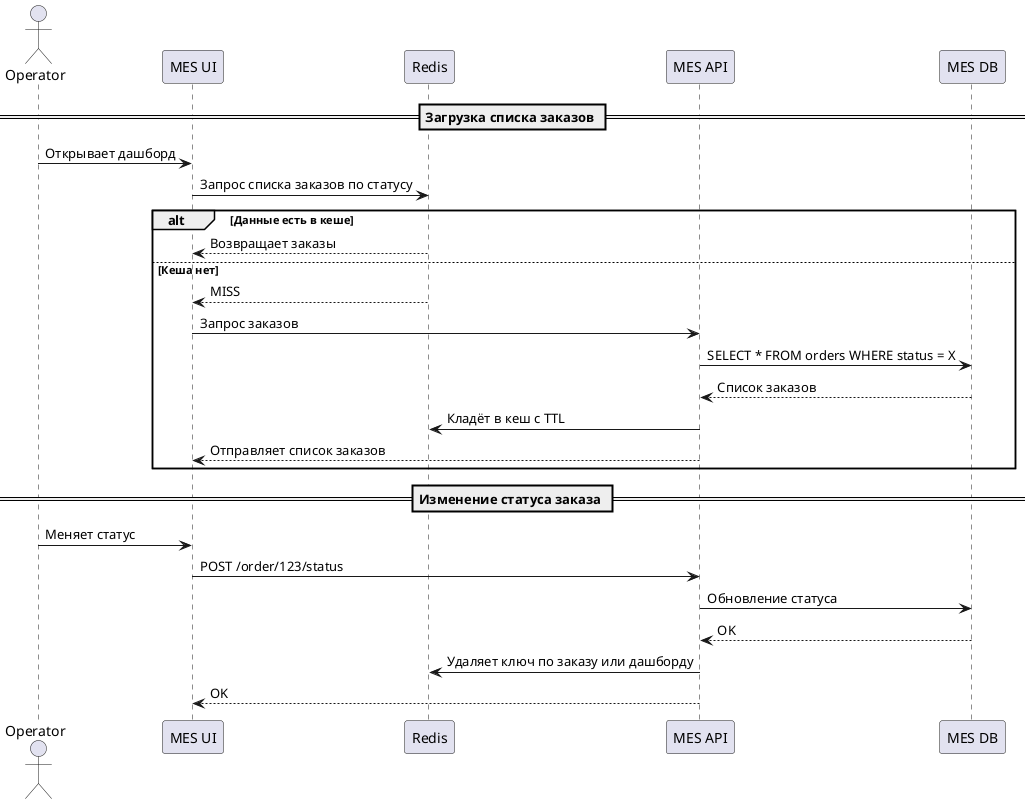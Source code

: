 @startuml
actor Operator
participant MES_UI as "MES UI"
participant Cache as "Redis"
participant MES_API as "MES API"
participant MES_DB as "MES DB"

== Загрузка списка заказов ==
Operator -> MES_UI : Открывает дашборд
MES_UI -> Cache : Запрос списка заказов по статусу
alt Данные есть в кешe
  Cache --> MES_UI : Возвращает заказы
else Кеша нет
  Cache --> MES_UI : MISS
  MES_UI -> MES_API : Запрос заказов
  MES_API -> MES_DB : SELECT * FROM orders WHERE status = X
  MES_DB --> MES_API : Список заказов
  MES_API -> Cache : Кладёт в кеш с TTL
  MES_API --> MES_UI : Отправляет список заказов
end

== Изменение статуса заказа ==
Operator -> MES_UI : Меняет статус
MES_UI -> MES_API : POST /order/123/status
MES_API -> MES_DB : Обновление статуса
MES_DB --> MES_API : OK
MES_API -> Cache : Удаляет ключ по заказу или дашборду
MES_API --> MES_UI : OK
@enduml
